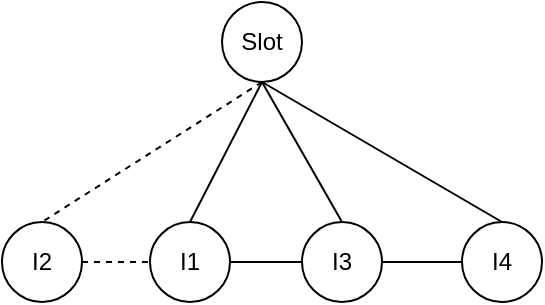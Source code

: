 <mxfile version="21.6.1" type="github">
  <diagram name="第 1 页" id="jQtaLLwelIqqUSmx7d5y">
    <mxGraphModel dx="880" dy="490" grid="1" gridSize="10" guides="1" tooltips="1" connect="1" arrows="1" fold="1" page="1" pageScale="1" pageWidth="827" pageHeight="1169" math="0" shadow="0">
      <root>
        <mxCell id="0" />
        <mxCell id="1" parent="0" />
        <mxCell id="xZqxaCPunkiraAg-Okc5-11" style="edgeStyle=none;shape=connector;rounded=0;orthogonalLoop=1;jettySize=auto;html=1;exitX=1;exitY=0.5;exitDx=0;exitDy=0;entryX=0;entryY=0.5;entryDx=0;entryDy=0;labelBackgroundColor=default;strokeColor=default;fontFamily=Helvetica;fontSize=11;fontColor=default;startArrow=none;startFill=0;endArrow=none;endFill=0;dashed=1;" edge="1" parent="1" source="xZqxaCPunkiraAg-Okc5-1" target="xZqxaCPunkiraAg-Okc5-2">
          <mxGeometry relative="1" as="geometry" />
        </mxCell>
        <mxCell id="xZqxaCPunkiraAg-Okc5-1" value="I2" style="ellipse;whiteSpace=wrap;html=1;aspect=fixed;" vertex="1" parent="1">
          <mxGeometry x="300" y="200" width="40" height="40" as="geometry" />
        </mxCell>
        <mxCell id="xZqxaCPunkiraAg-Okc5-12" style="edgeStyle=none;shape=connector;rounded=0;orthogonalLoop=1;jettySize=auto;html=1;exitX=1;exitY=0.5;exitDx=0;exitDy=0;entryX=0;entryY=0.5;entryDx=0;entryDy=0;labelBackgroundColor=default;strokeColor=default;fontFamily=Helvetica;fontSize=11;fontColor=default;startArrow=none;startFill=0;endArrow=none;endFill=0;" edge="1" parent="1" source="xZqxaCPunkiraAg-Okc5-2" target="xZqxaCPunkiraAg-Okc5-3">
          <mxGeometry relative="1" as="geometry" />
        </mxCell>
        <mxCell id="xZqxaCPunkiraAg-Okc5-2" value="I1" style="ellipse;whiteSpace=wrap;html=1;aspect=fixed;" vertex="1" parent="1">
          <mxGeometry x="374" y="200" width="40" height="40" as="geometry" />
        </mxCell>
        <mxCell id="xZqxaCPunkiraAg-Okc5-13" style="edgeStyle=none;shape=connector;rounded=0;orthogonalLoop=1;jettySize=auto;html=1;exitX=1;exitY=0.5;exitDx=0;exitDy=0;entryX=0;entryY=0.5;entryDx=0;entryDy=0;labelBackgroundColor=default;strokeColor=default;fontFamily=Helvetica;fontSize=11;fontColor=default;startArrow=none;startFill=0;endArrow=none;endFill=0;" edge="1" parent="1" source="xZqxaCPunkiraAg-Okc5-3" target="xZqxaCPunkiraAg-Okc5-4">
          <mxGeometry relative="1" as="geometry" />
        </mxCell>
        <mxCell id="xZqxaCPunkiraAg-Okc5-3" value="I3" style="ellipse;whiteSpace=wrap;html=1;aspect=fixed;" vertex="1" parent="1">
          <mxGeometry x="450" y="200" width="40" height="40" as="geometry" />
        </mxCell>
        <mxCell id="xZqxaCPunkiraAg-Okc5-4" value="I4" style="ellipse;whiteSpace=wrap;html=1;aspect=fixed;" vertex="1" parent="1">
          <mxGeometry x="530" y="200" width="40" height="40" as="geometry" />
        </mxCell>
        <mxCell id="xZqxaCPunkiraAg-Okc5-7" style="rounded=0;orthogonalLoop=1;jettySize=auto;html=1;exitX=0.5;exitY=1;exitDx=0;exitDy=0;entryX=0.5;entryY=0;entryDx=0;entryDy=0;strokeColor=default;endArrow=none;endFill=0;" edge="1" parent="1" source="xZqxaCPunkiraAg-Okc5-5" target="xZqxaCPunkiraAg-Okc5-2">
          <mxGeometry relative="1" as="geometry" />
        </mxCell>
        <mxCell id="xZqxaCPunkiraAg-Okc5-8" style="rounded=0;orthogonalLoop=1;jettySize=auto;html=1;exitX=0.5;exitY=1;exitDx=0;exitDy=0;entryX=0.5;entryY=0;entryDx=0;entryDy=0;startArrow=none;startFill=0;endArrow=none;endFill=0;" edge="1" parent="1" source="xZqxaCPunkiraAg-Okc5-5" target="xZqxaCPunkiraAg-Okc5-3">
          <mxGeometry relative="1" as="geometry" />
        </mxCell>
        <mxCell id="xZqxaCPunkiraAg-Okc5-9" style="rounded=0;orthogonalLoop=1;jettySize=auto;html=1;exitX=0.5;exitY=1;exitDx=0;exitDy=0;entryX=0.5;entryY=0;entryDx=0;entryDy=0;startArrow=none;startFill=0;endArrow=none;endFill=0;" edge="1" parent="1" source="xZqxaCPunkiraAg-Okc5-5" target="xZqxaCPunkiraAg-Okc5-4">
          <mxGeometry relative="1" as="geometry" />
        </mxCell>
        <mxCell id="xZqxaCPunkiraAg-Okc5-10" style="edgeStyle=none;shape=connector;rounded=0;orthogonalLoop=1;jettySize=auto;html=1;entryX=0.5;entryY=0;entryDx=0;entryDy=0;labelBackgroundColor=default;strokeColor=default;fontFamily=Helvetica;fontSize=11;fontColor=default;startArrow=none;startFill=0;endArrow=none;endFill=0;dashed=1;exitX=0.5;exitY=1;exitDx=0;exitDy=0;" edge="1" parent="1" source="xZqxaCPunkiraAg-Okc5-5" target="xZqxaCPunkiraAg-Okc5-1">
          <mxGeometry relative="1" as="geometry" />
        </mxCell>
        <mxCell id="xZqxaCPunkiraAg-Okc5-5" value="Slot" style="ellipse;whiteSpace=wrap;html=1;aspect=fixed;" vertex="1" parent="1">
          <mxGeometry x="410" y="90" width="40" height="40" as="geometry" />
        </mxCell>
      </root>
    </mxGraphModel>
  </diagram>
</mxfile>
